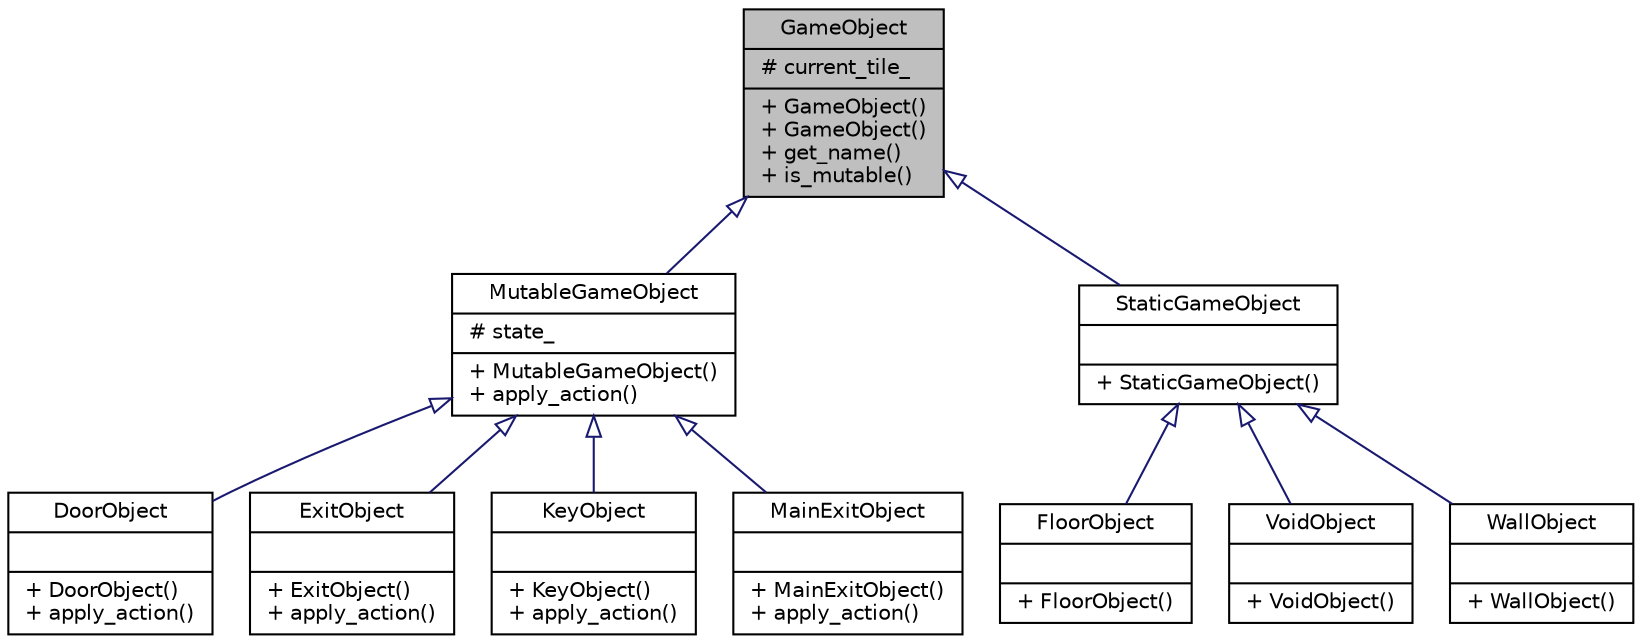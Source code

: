 digraph "GameObject"
{
 // LATEX_PDF_SIZE
  edge [fontname="Helvetica",fontsize="10",labelfontname="Helvetica",labelfontsize="10"];
  node [fontname="Helvetica",fontsize="10",shape=record];
  Node1 [label="{GameObject\n|# current_tile_\l|+ GameObject()\l+ GameObject()\l+ get_name()\l+ is_mutable()\l}",height=0.2,width=0.4,color="black", fillcolor="grey75", style="filled", fontcolor="black",tooltip=" "];
  Node1 -> Node2 [dir="back",color="midnightblue",fontsize="10",style="solid",arrowtail="onormal",fontname="Helvetica"];
  Node2 [label="{MutableGameObject\n|# state_\l|+ MutableGameObject()\l+ apply_action()\l}",height=0.2,width=0.4,color="black", fillcolor="white", style="filled",URL="$classMutableGameObject.html",tooltip=" "];
  Node2 -> Node3 [dir="back",color="midnightblue",fontsize="10",style="solid",arrowtail="onormal",fontname="Helvetica"];
  Node3 [label="{DoorObject\n||+ DoorObject()\l+ apply_action()\l}",height=0.2,width=0.4,color="black", fillcolor="white", style="filled",URL="$classDoorObject.html",tooltip=" "];
  Node2 -> Node4 [dir="back",color="midnightblue",fontsize="10",style="solid",arrowtail="onormal",fontname="Helvetica"];
  Node4 [label="{ExitObject\n||+ ExitObject()\l+ apply_action()\l}",height=0.2,width=0.4,color="black", fillcolor="white", style="filled",URL="$classExitObject.html",tooltip=" "];
  Node2 -> Node5 [dir="back",color="midnightblue",fontsize="10",style="solid",arrowtail="onormal",fontname="Helvetica"];
  Node5 [label="{KeyObject\n||+ KeyObject()\l+ apply_action()\l}",height=0.2,width=0.4,color="black", fillcolor="white", style="filled",URL="$classKeyObject.html",tooltip=" "];
  Node2 -> Node6 [dir="back",color="midnightblue",fontsize="10",style="solid",arrowtail="onormal",fontname="Helvetica"];
  Node6 [label="{MainExitObject\n||+ MainExitObject()\l+ apply_action()\l}",height=0.2,width=0.4,color="black", fillcolor="white", style="filled",URL="$classMainExitObject.html",tooltip=" "];
  Node1 -> Node7 [dir="back",color="midnightblue",fontsize="10",style="solid",arrowtail="onormal",fontname="Helvetica"];
  Node7 [label="{StaticGameObject\n||+ StaticGameObject()\l}",height=0.2,width=0.4,color="black", fillcolor="white", style="filled",URL="$classStaticGameObject.html",tooltip=" "];
  Node7 -> Node8 [dir="back",color="midnightblue",fontsize="10",style="solid",arrowtail="onormal",fontname="Helvetica"];
  Node8 [label="{FloorObject\n||+ FloorObject()\l}",height=0.2,width=0.4,color="black", fillcolor="white", style="filled",URL="$classFloorObject.html",tooltip=" "];
  Node7 -> Node9 [dir="back",color="midnightblue",fontsize="10",style="solid",arrowtail="onormal",fontname="Helvetica"];
  Node9 [label="{VoidObject\n||+ VoidObject()\l}",height=0.2,width=0.4,color="black", fillcolor="white", style="filled",URL="$classVoidObject.html",tooltip=" "];
  Node7 -> Node10 [dir="back",color="midnightblue",fontsize="10",style="solid",arrowtail="onormal",fontname="Helvetica"];
  Node10 [label="{WallObject\n||+ WallObject()\l}",height=0.2,width=0.4,color="black", fillcolor="white", style="filled",URL="$classWallObject.html",tooltip=" "];
}

